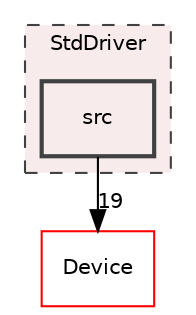digraph "StdDriver/src"
{
 // LATEX_PDF_SIZE
  edge [fontname="Helvetica",fontsize="10",labelfontname="Helvetica",labelfontsize="10"];
  node [fontname="Helvetica",fontsize="10",shape=record];
  compound=true
  subgraph clusterdir_0d398eaf8b2db165a9197a6619ec9f0e {
    graph [ bgcolor="#f8ebec", pencolor="grey25", style="filled,dashed,", label="StdDriver", fontname="Helvetica", fontsize="10", URL="dir_0d398eaf8b2db165a9197a6619ec9f0e.html"]
  dir_3abedc03644d33bc69016fb8a5546004 [shape=box, label="src", style="filled,bold,", fillcolor="#f8ebec", color="grey25", URL="dir_3abedc03644d33bc69016fb8a5546004.html"];
  }
  dir_4c76ddfc10a27668d6c42d3412320ee0 [shape=box, label="Device", style="", fillcolor="#f8ebec", color="red", URL="dir_4c76ddfc10a27668d6c42d3412320ee0.html"];
  dir_3abedc03644d33bc69016fb8a5546004->dir_4c76ddfc10a27668d6c42d3412320ee0 [headlabel="19", labeldistance=1.5 headhref="dir_000009_000000.html"];
}
